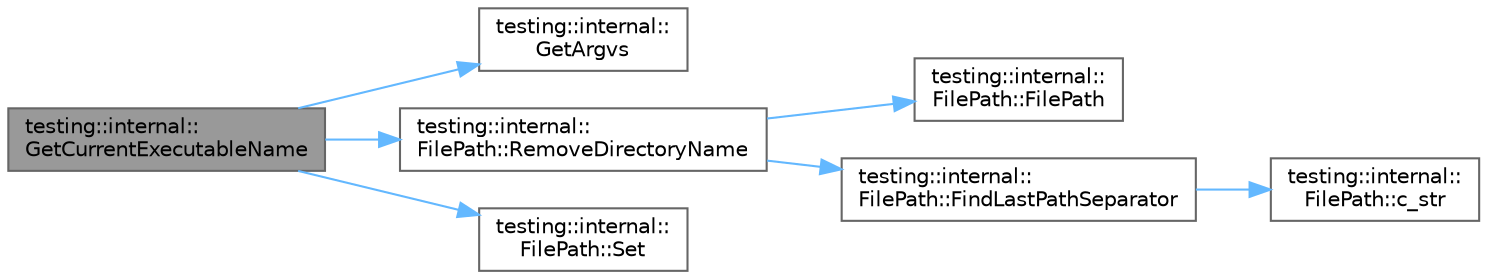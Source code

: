 digraph "testing::internal::GetCurrentExecutableName"
{
 // LATEX_PDF_SIZE
  bgcolor="transparent";
  edge [fontname=Helvetica,fontsize=10,labelfontname=Helvetica,labelfontsize=10];
  node [fontname=Helvetica,fontsize=10,shape=box,height=0.2,width=0.4];
  rankdir="LR";
  Node1 [id="Node000001",label="testing::internal::\lGetCurrentExecutableName",height=0.2,width=0.4,color="gray40", fillcolor="grey60", style="filled", fontcolor="black",tooltip=" "];
  Node1 -> Node2 [id="edge1_Node000001_Node000002",color="steelblue1",style="solid",tooltip=" "];
  Node2 [id="Node000002",label="testing::internal::\lGetArgvs",height=0.2,width=0.4,color="grey40", fillcolor="white", style="filled",URL="$namespacetesting_1_1internal.html#a9608256c67f889006be44912e57e3d4f",tooltip=" "];
  Node1 -> Node3 [id="edge2_Node000001_Node000003",color="steelblue1",style="solid",tooltip=" "];
  Node3 [id="Node000003",label="testing::internal::\lFilePath::RemoveDirectoryName",height=0.2,width=0.4,color="grey40", fillcolor="white", style="filled",URL="$classtesting_1_1internal_1_1_file_path.html#a6b61ede2c81ecd870b8220c04aec3060",tooltip=" "];
  Node3 -> Node4 [id="edge3_Node000003_Node000004",color="steelblue1",style="solid",tooltip=" "];
  Node4 [id="Node000004",label="testing::internal::\lFilePath::FilePath",height=0.2,width=0.4,color="grey40", fillcolor="white", style="filled",URL="$classtesting_1_1internal_1_1_file_path.html#a3504a51accbca78a52fe586133ea5499",tooltip=" "];
  Node3 -> Node5 [id="edge4_Node000003_Node000005",color="steelblue1",style="solid",tooltip=" "];
  Node5 [id="Node000005",label="testing::internal::\lFilePath::FindLastPathSeparator",height=0.2,width=0.4,color="grey40", fillcolor="white", style="filled",URL="$classtesting_1_1internal_1_1_file_path.html#ab47f288e1e9ce5a904eccb94e86c4f99",tooltip=" "];
  Node5 -> Node6 [id="edge5_Node000005_Node000006",color="steelblue1",style="solid",tooltip=" "];
  Node6 [id="Node000006",label="testing::internal::\lFilePath::c_str",height=0.2,width=0.4,color="grey40", fillcolor="white", style="filled",URL="$classtesting_1_1internal_1_1_file_path.html#a60a30c518a0298affcc262f5904cf308",tooltip=" "];
  Node1 -> Node7 [id="edge6_Node000001_Node000007",color="steelblue1",style="solid",tooltip=" "];
  Node7 [id="Node000007",label="testing::internal::\lFilePath::Set",height=0.2,width=0.4,color="grey40", fillcolor="white", style="filled",URL="$classtesting_1_1internal_1_1_file_path.html#a15a42de7518e89254e0640dd9317d5f7",tooltip=" "];
}
